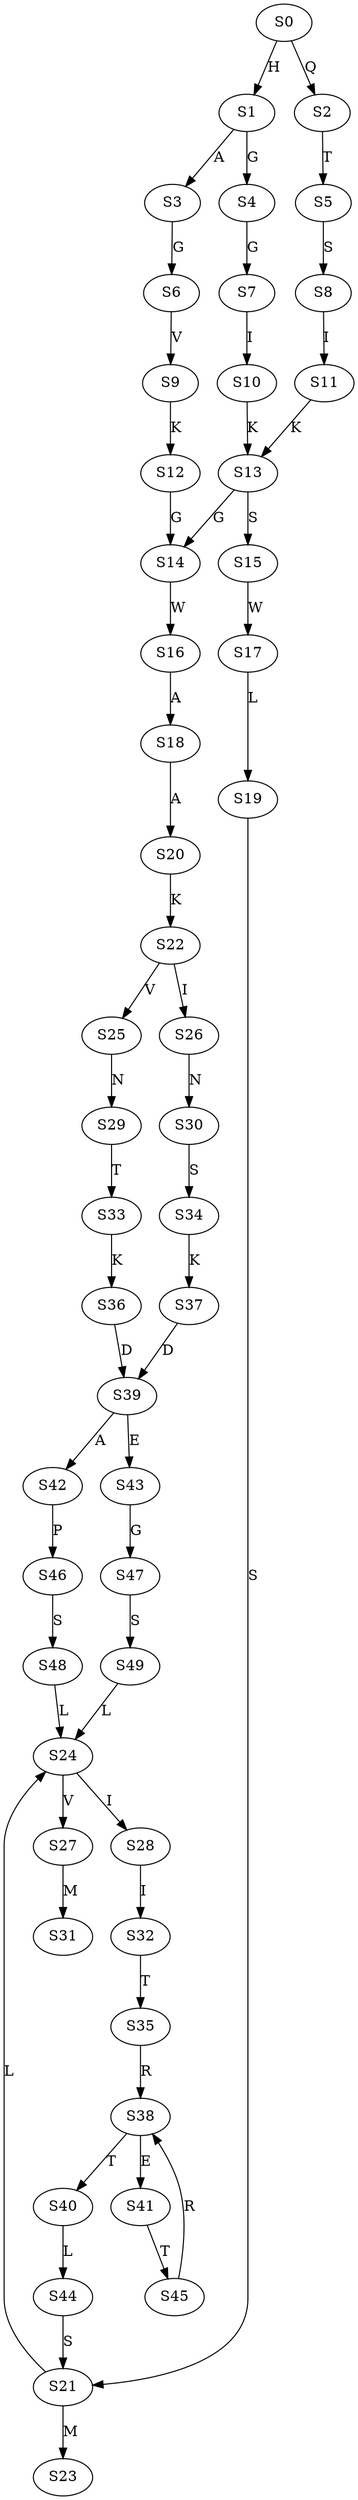 strict digraph  {
	S0 -> S1 [ label = H ];
	S0 -> S2 [ label = Q ];
	S1 -> S3 [ label = A ];
	S1 -> S4 [ label = G ];
	S2 -> S5 [ label = T ];
	S3 -> S6 [ label = G ];
	S4 -> S7 [ label = G ];
	S5 -> S8 [ label = S ];
	S6 -> S9 [ label = V ];
	S7 -> S10 [ label = I ];
	S8 -> S11 [ label = I ];
	S9 -> S12 [ label = K ];
	S10 -> S13 [ label = K ];
	S11 -> S13 [ label = K ];
	S12 -> S14 [ label = G ];
	S13 -> S14 [ label = G ];
	S13 -> S15 [ label = S ];
	S14 -> S16 [ label = W ];
	S15 -> S17 [ label = W ];
	S16 -> S18 [ label = A ];
	S17 -> S19 [ label = L ];
	S18 -> S20 [ label = A ];
	S19 -> S21 [ label = S ];
	S20 -> S22 [ label = K ];
	S21 -> S23 [ label = M ];
	S21 -> S24 [ label = L ];
	S22 -> S25 [ label = V ];
	S22 -> S26 [ label = I ];
	S24 -> S27 [ label = V ];
	S24 -> S28 [ label = I ];
	S25 -> S29 [ label = N ];
	S26 -> S30 [ label = N ];
	S27 -> S31 [ label = M ];
	S28 -> S32 [ label = I ];
	S29 -> S33 [ label = T ];
	S30 -> S34 [ label = S ];
	S32 -> S35 [ label = T ];
	S33 -> S36 [ label = K ];
	S34 -> S37 [ label = K ];
	S35 -> S38 [ label = R ];
	S36 -> S39 [ label = D ];
	S37 -> S39 [ label = D ];
	S38 -> S40 [ label = T ];
	S38 -> S41 [ label = E ];
	S39 -> S42 [ label = A ];
	S39 -> S43 [ label = E ];
	S40 -> S44 [ label = L ];
	S41 -> S45 [ label = T ];
	S42 -> S46 [ label = P ];
	S43 -> S47 [ label = G ];
	S44 -> S21 [ label = S ];
	S45 -> S38 [ label = R ];
	S46 -> S48 [ label = S ];
	S47 -> S49 [ label = S ];
	S48 -> S24 [ label = L ];
	S49 -> S24 [ label = L ];
}
